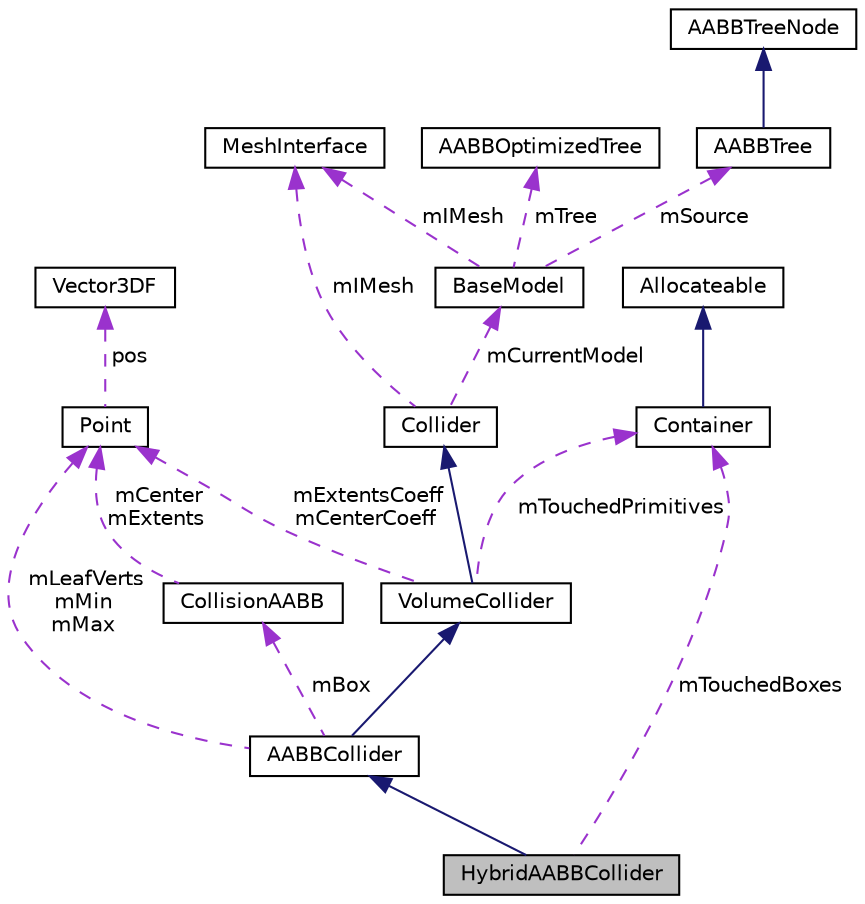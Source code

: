 digraph "HybridAABBCollider"
{
  edge [fontname="Helvetica",fontsize="10",labelfontname="Helvetica",labelfontsize="10"];
  node [fontname="Helvetica",fontsize="10",shape=record];
  Node1 [label="HybridAABBCollider",height=0.2,width=0.4,color="black", fillcolor="grey75", style="filled", fontcolor="black"];
  Node2 -> Node1 [dir="back",color="midnightblue",fontsize="10",style="solid",fontname="Helvetica"];
  Node2 [label="AABBCollider",height=0.2,width=0.4,color="black", fillcolor="white", style="filled",URL="$class_a_a_b_b_collider.html"];
  Node3 -> Node2 [dir="back",color="midnightblue",fontsize="10",style="solid",fontname="Helvetica"];
  Node3 [label="VolumeCollider",height=0.2,width=0.4,color="black", fillcolor="white", style="filled",URL="$class_volume_collider.html"];
  Node4 -> Node3 [dir="back",color="midnightblue",fontsize="10",style="solid",fontname="Helvetica"];
  Node4 [label="Collider",height=0.2,width=0.4,color="black", fillcolor="white", style="filled",URL="$class_collider.html"];
  Node5 -> Node4 [dir="back",color="darkorchid3",fontsize="10",style="dashed",label=" mIMesh" ,fontname="Helvetica"];
  Node5 [label="MeshInterface",height=0.2,width=0.4,color="black", fillcolor="white", style="filled",URL="$class_mesh_interface.html"];
  Node6 -> Node4 [dir="back",color="darkorchid3",fontsize="10",style="dashed",label=" mCurrentModel" ,fontname="Helvetica"];
  Node6 [label="BaseModel",height=0.2,width=0.4,color="black", fillcolor="white", style="filled",URL="$class_base_model.html"];
  Node7 -> Node6 [dir="back",color="darkorchid3",fontsize="10",style="dashed",label=" mTree" ,fontname="Helvetica"];
  Node7 [label="AABBOptimizedTree",height=0.2,width=0.4,color="black", fillcolor="white", style="filled",URL="$class_a_a_b_b_optimized_tree.html"];
  Node5 -> Node6 [dir="back",color="darkorchid3",fontsize="10",style="dashed",label=" mIMesh" ,fontname="Helvetica"];
  Node8 -> Node6 [dir="back",color="darkorchid3",fontsize="10",style="dashed",label=" mSource" ,fontname="Helvetica"];
  Node8 [label="AABBTree",height=0.2,width=0.4,color="black", fillcolor="white", style="filled",URL="$class_a_a_b_b_tree.html"];
  Node9 -> Node8 [dir="back",color="midnightblue",fontsize="10",style="solid",fontname="Helvetica"];
  Node9 [label="AABBTreeNode",height=0.2,width=0.4,color="black", fillcolor="white", style="filled",URL="$class_a_a_b_b_tree_node.html"];
  Node10 -> Node3 [dir="back",color="darkorchid3",fontsize="10",style="dashed",label=" mExtentsCoeff\nmCenterCoeff" ,fontname="Helvetica"];
  Node10 [label="Point",height=0.2,width=0.4,color="black", fillcolor="white", style="filled",URL="$class_point.html"];
  Node11 -> Node10 [dir="back",color="darkorchid3",fontsize="10",style="dashed",label=" pos" ,fontname="Helvetica"];
  Node11 [label="Vector3DF",height=0.2,width=0.4,color="black", fillcolor="white", style="filled",URL="$class_vector3_d_f.html"];
  Node12 -> Node3 [dir="back",color="darkorchid3",fontsize="10",style="dashed",label=" mTouchedPrimitives" ,fontname="Helvetica"];
  Node12 [label="Container",height=0.2,width=0.4,color="black", fillcolor="white", style="filled",URL="$class_container.html"];
  Node13 -> Node12 [dir="back",color="midnightblue",fontsize="10",style="solid",fontname="Helvetica"];
  Node13 [label="Allocateable",height=0.2,width=0.4,color="black", fillcolor="white", style="filled",URL="$class_allocateable.html"];
  Node14 -> Node2 [dir="back",color="darkorchid3",fontsize="10",style="dashed",label=" mBox" ,fontname="Helvetica"];
  Node14 [label="CollisionAABB",height=0.2,width=0.4,color="black", fillcolor="white", style="filled",URL="$class_collision_a_a_b_b.html"];
  Node10 -> Node14 [dir="back",color="darkorchid3",fontsize="10",style="dashed",label=" mCenter\nmExtents" ,fontname="Helvetica"];
  Node10 -> Node2 [dir="back",color="darkorchid3",fontsize="10",style="dashed",label=" mLeafVerts\nmMin\nmMax" ,fontname="Helvetica"];
  Node12 -> Node1 [dir="back",color="darkorchid3",fontsize="10",style="dashed",label=" mTouchedBoxes" ,fontname="Helvetica"];
}
